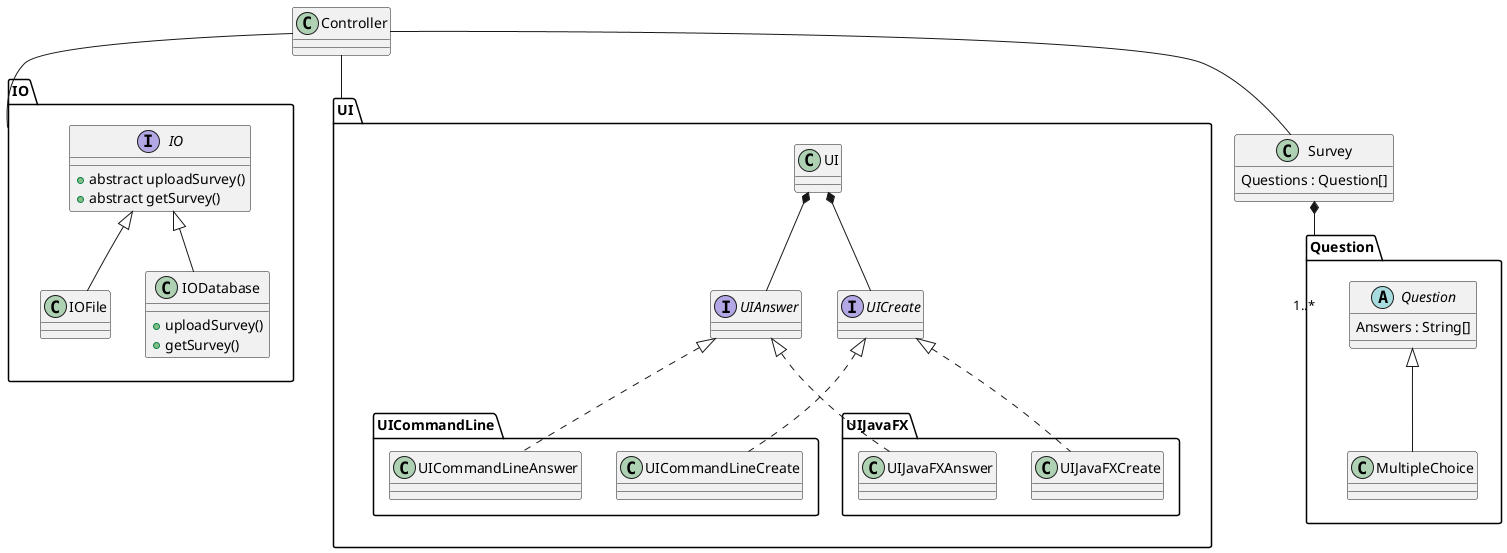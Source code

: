 @startuml
'https://plantuml.com/class-diagram

package Question {
    abstract class Question {
        Answers : String[]
    }

    class MultipleChoice {
    }

    'class CheckboxChoice {'
    '}'

    Question <|-- MultipleChoice
    'Question <|-- CheckboxChoice'
}

class Survey {
    Questions : Question[]
}

Survey *--"1..*" Question


package IO {
    interface IO {
        +abstract uploadSurvey()
        +abstract getSurvey()
    }

    class IOFile {
    }

    class IODatabase {
        +uploadSurvey()
        +getSurvey()
    }

    IO <|-- IOFile
    IO <|-- IODatabase
}

package UI {
    class UI {
    }

    interface UIAnswer {
    }

    interface UICreate {
    }

    UI *-- UIAnswer
    UI *-- UICreate
    package UICommandLine {
        class UICommandLineAnswer {
        }
        class UICommandLineCreate {
        }
    }
    package UIJavaFX {
        class UIJavaFXAnswer {
        }
        class UIJavaFXCreate {
        }
    }
    UIAnswer <|.. UICommandLineAnswer
    UIAnswer <|.. UIJavaFXAnswer
    UICreate <|.. UICommandLineCreate
    UICreate <|.. UIJavaFXCreate
}

class Controller {
}

Controller -- Survey
Controller -- IO
Controller -- UI


@enduml